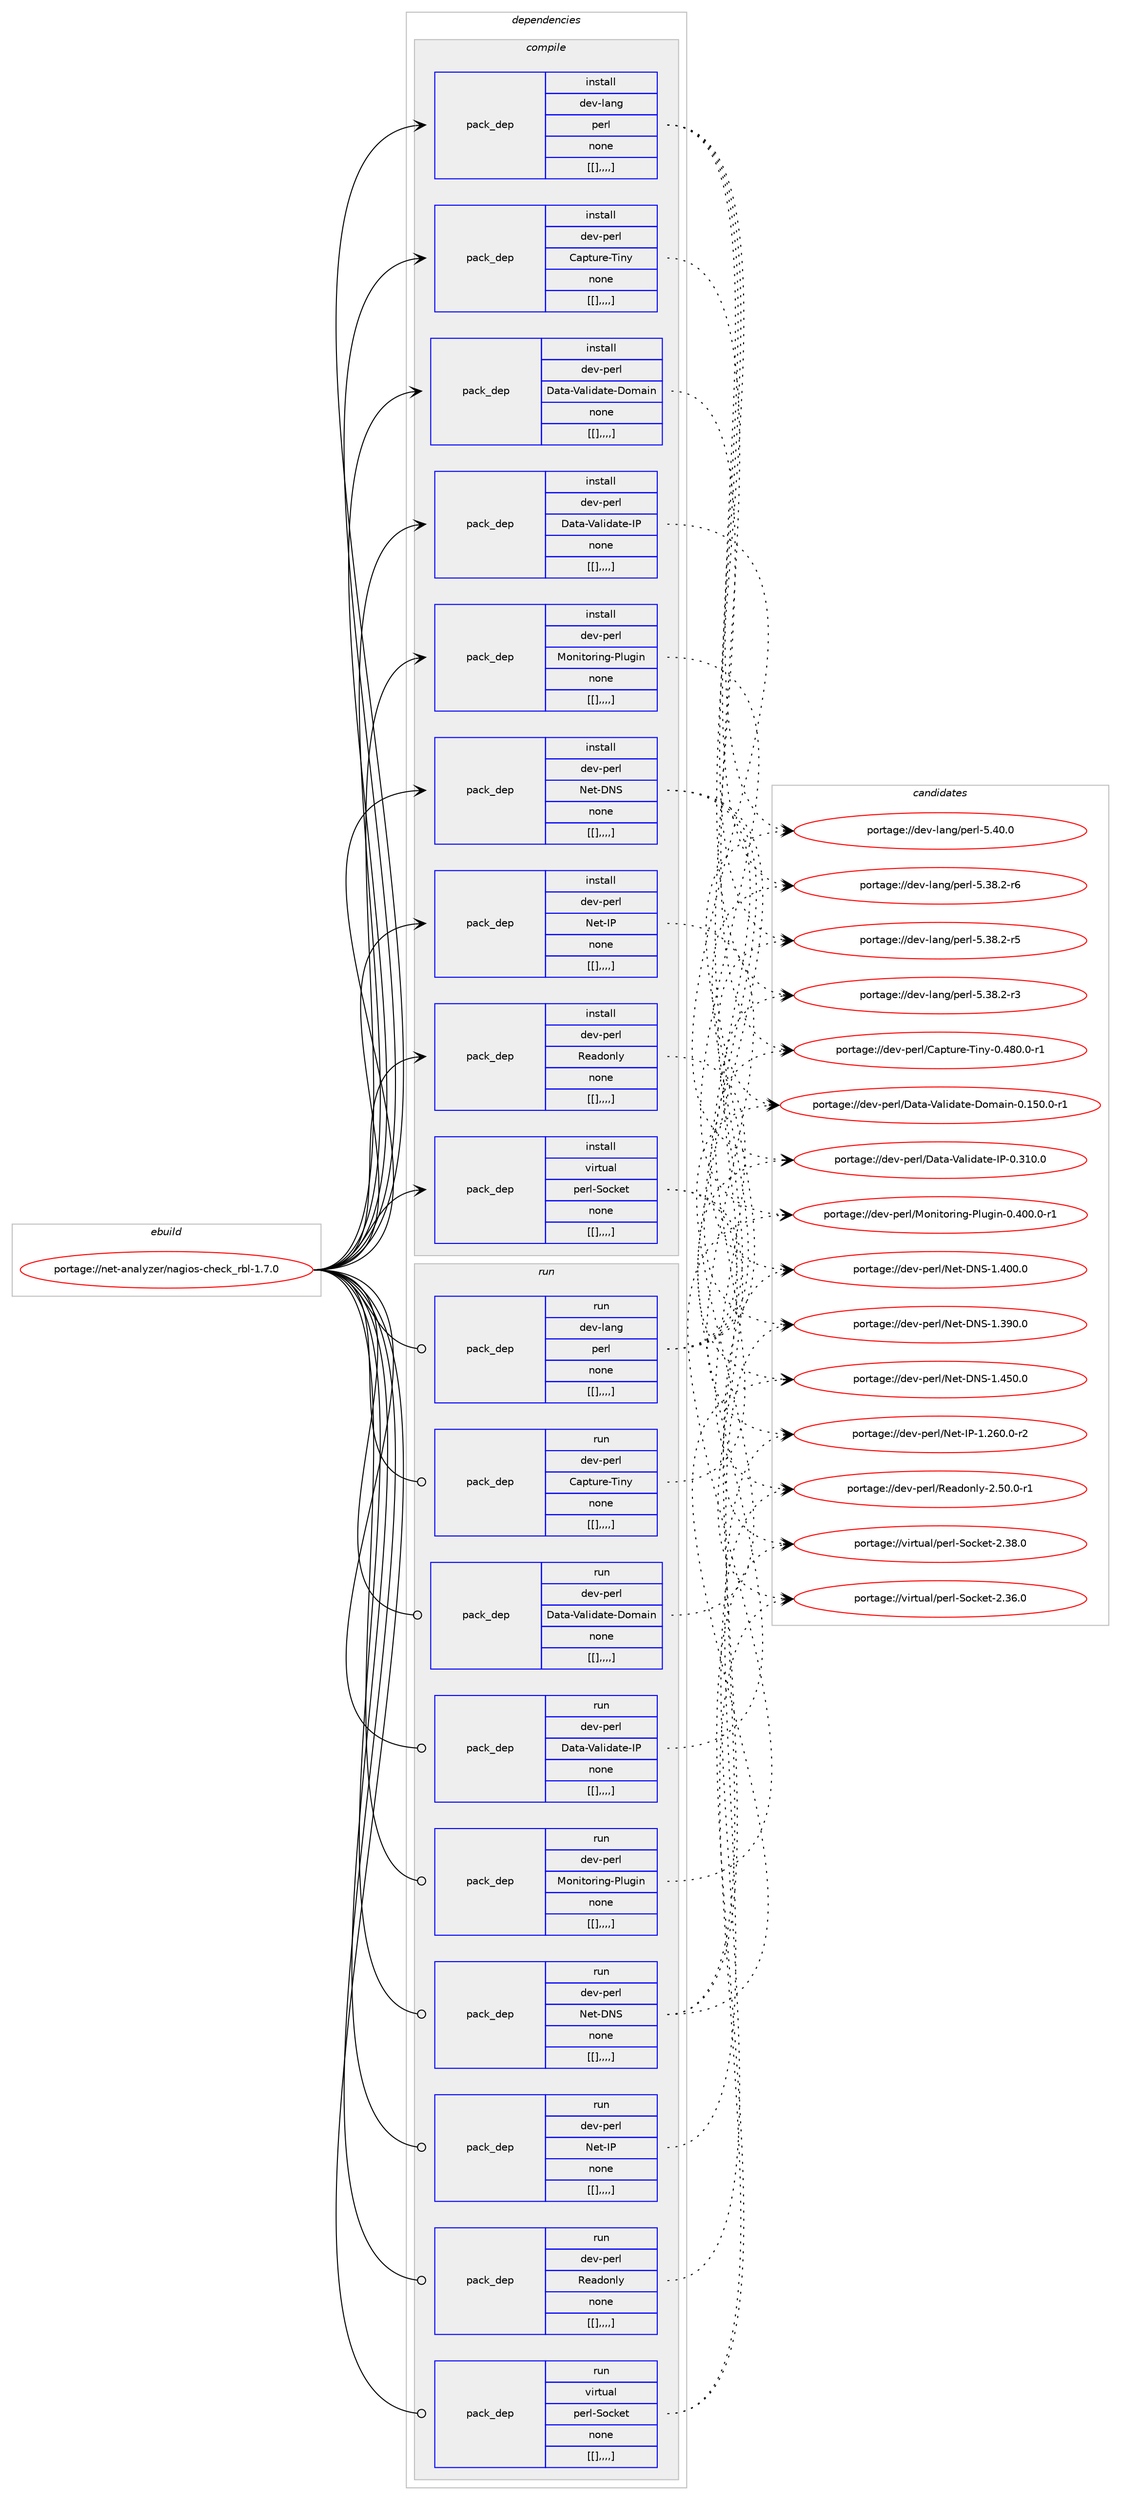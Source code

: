 digraph prolog {

# *************
# Graph options
# *************

newrank=true;
concentrate=true;
compound=true;
graph [rankdir=LR,fontname=Helvetica,fontsize=10,ranksep=1.5];#, ranksep=2.5, nodesep=0.2];
edge  [arrowhead=vee];
node  [fontname=Helvetica,fontsize=10];

# **********
# The ebuild
# **********

subgraph cluster_leftcol {
color=gray;
label=<<i>ebuild</i>>;
id [label="portage://net-analyzer/nagios-check_rbl-1.7.0", color=red, width=4, href="../net-analyzer/nagios-check_rbl-1.7.0.svg"];
}

# ****************
# The dependencies
# ****************

subgraph cluster_midcol {
color=gray;
label=<<i>dependencies</i>>;
subgraph cluster_compile {
fillcolor="#eeeeee";
style=filled;
label=<<i>compile</i>>;
subgraph pack256203 {
dependency350200 [label=<<TABLE BORDER="0" CELLBORDER="1" CELLSPACING="0" CELLPADDING="4" WIDTH="220"><TR><TD ROWSPAN="6" CELLPADDING="30">pack_dep</TD></TR><TR><TD WIDTH="110">install</TD></TR><TR><TD>dev-lang</TD></TR><TR><TD>perl</TD></TR><TR><TD>none</TD></TR><TR><TD>[[],,,,]</TD></TR></TABLE>>, shape=none, color=blue];
}
id:e -> dependency350200:w [weight=20,style="solid",arrowhead="vee"];
subgraph pack256204 {
dependency350201 [label=<<TABLE BORDER="0" CELLBORDER="1" CELLSPACING="0" CELLPADDING="4" WIDTH="220"><TR><TD ROWSPAN="6" CELLPADDING="30">pack_dep</TD></TR><TR><TD WIDTH="110">install</TD></TR><TR><TD>dev-perl</TD></TR><TR><TD>Capture-Tiny</TD></TR><TR><TD>none</TD></TR><TR><TD>[[],,,,]</TD></TR></TABLE>>, shape=none, color=blue];
}
id:e -> dependency350201:w [weight=20,style="solid",arrowhead="vee"];
subgraph pack256205 {
dependency350202 [label=<<TABLE BORDER="0" CELLBORDER="1" CELLSPACING="0" CELLPADDING="4" WIDTH="220"><TR><TD ROWSPAN="6" CELLPADDING="30">pack_dep</TD></TR><TR><TD WIDTH="110">install</TD></TR><TR><TD>dev-perl</TD></TR><TR><TD>Data-Validate-Domain</TD></TR><TR><TD>none</TD></TR><TR><TD>[[],,,,]</TD></TR></TABLE>>, shape=none, color=blue];
}
id:e -> dependency350202:w [weight=20,style="solid",arrowhead="vee"];
subgraph pack256206 {
dependency350203 [label=<<TABLE BORDER="0" CELLBORDER="1" CELLSPACING="0" CELLPADDING="4" WIDTH="220"><TR><TD ROWSPAN="6" CELLPADDING="30">pack_dep</TD></TR><TR><TD WIDTH="110">install</TD></TR><TR><TD>dev-perl</TD></TR><TR><TD>Data-Validate-IP</TD></TR><TR><TD>none</TD></TR><TR><TD>[[],,,,]</TD></TR></TABLE>>, shape=none, color=blue];
}
id:e -> dependency350203:w [weight=20,style="solid",arrowhead="vee"];
subgraph pack256207 {
dependency350204 [label=<<TABLE BORDER="0" CELLBORDER="1" CELLSPACING="0" CELLPADDING="4" WIDTH="220"><TR><TD ROWSPAN="6" CELLPADDING="30">pack_dep</TD></TR><TR><TD WIDTH="110">install</TD></TR><TR><TD>dev-perl</TD></TR><TR><TD>Monitoring-Plugin</TD></TR><TR><TD>none</TD></TR><TR><TD>[[],,,,]</TD></TR></TABLE>>, shape=none, color=blue];
}
id:e -> dependency350204:w [weight=20,style="solid",arrowhead="vee"];
subgraph pack256208 {
dependency350205 [label=<<TABLE BORDER="0" CELLBORDER="1" CELLSPACING="0" CELLPADDING="4" WIDTH="220"><TR><TD ROWSPAN="6" CELLPADDING="30">pack_dep</TD></TR><TR><TD WIDTH="110">install</TD></TR><TR><TD>dev-perl</TD></TR><TR><TD>Net-DNS</TD></TR><TR><TD>none</TD></TR><TR><TD>[[],,,,]</TD></TR></TABLE>>, shape=none, color=blue];
}
id:e -> dependency350205:w [weight=20,style="solid",arrowhead="vee"];
subgraph pack256209 {
dependency350206 [label=<<TABLE BORDER="0" CELLBORDER="1" CELLSPACING="0" CELLPADDING="4" WIDTH="220"><TR><TD ROWSPAN="6" CELLPADDING="30">pack_dep</TD></TR><TR><TD WIDTH="110">install</TD></TR><TR><TD>dev-perl</TD></TR><TR><TD>Net-IP</TD></TR><TR><TD>none</TD></TR><TR><TD>[[],,,,]</TD></TR></TABLE>>, shape=none, color=blue];
}
id:e -> dependency350206:w [weight=20,style="solid",arrowhead="vee"];
subgraph pack256210 {
dependency350207 [label=<<TABLE BORDER="0" CELLBORDER="1" CELLSPACING="0" CELLPADDING="4" WIDTH="220"><TR><TD ROWSPAN="6" CELLPADDING="30">pack_dep</TD></TR><TR><TD WIDTH="110">install</TD></TR><TR><TD>dev-perl</TD></TR><TR><TD>Readonly</TD></TR><TR><TD>none</TD></TR><TR><TD>[[],,,,]</TD></TR></TABLE>>, shape=none, color=blue];
}
id:e -> dependency350207:w [weight=20,style="solid",arrowhead="vee"];
subgraph pack256211 {
dependency350208 [label=<<TABLE BORDER="0" CELLBORDER="1" CELLSPACING="0" CELLPADDING="4" WIDTH="220"><TR><TD ROWSPAN="6" CELLPADDING="30">pack_dep</TD></TR><TR><TD WIDTH="110">install</TD></TR><TR><TD>virtual</TD></TR><TR><TD>perl-Socket</TD></TR><TR><TD>none</TD></TR><TR><TD>[[],,,,]</TD></TR></TABLE>>, shape=none, color=blue];
}
id:e -> dependency350208:w [weight=20,style="solid",arrowhead="vee"];
}
subgraph cluster_compileandrun {
fillcolor="#eeeeee";
style=filled;
label=<<i>compile and run</i>>;
}
subgraph cluster_run {
fillcolor="#eeeeee";
style=filled;
label=<<i>run</i>>;
subgraph pack256212 {
dependency350209 [label=<<TABLE BORDER="0" CELLBORDER="1" CELLSPACING="0" CELLPADDING="4" WIDTH="220"><TR><TD ROWSPAN="6" CELLPADDING="30">pack_dep</TD></TR><TR><TD WIDTH="110">run</TD></TR><TR><TD>dev-lang</TD></TR><TR><TD>perl</TD></TR><TR><TD>none</TD></TR><TR><TD>[[],,,,]</TD></TR></TABLE>>, shape=none, color=blue];
}
id:e -> dependency350209:w [weight=20,style="solid",arrowhead="odot"];
subgraph pack256213 {
dependency350210 [label=<<TABLE BORDER="0" CELLBORDER="1" CELLSPACING="0" CELLPADDING="4" WIDTH="220"><TR><TD ROWSPAN="6" CELLPADDING="30">pack_dep</TD></TR><TR><TD WIDTH="110">run</TD></TR><TR><TD>dev-perl</TD></TR><TR><TD>Capture-Tiny</TD></TR><TR><TD>none</TD></TR><TR><TD>[[],,,,]</TD></TR></TABLE>>, shape=none, color=blue];
}
id:e -> dependency350210:w [weight=20,style="solid",arrowhead="odot"];
subgraph pack256214 {
dependency350211 [label=<<TABLE BORDER="0" CELLBORDER="1" CELLSPACING="0" CELLPADDING="4" WIDTH="220"><TR><TD ROWSPAN="6" CELLPADDING="30">pack_dep</TD></TR><TR><TD WIDTH="110">run</TD></TR><TR><TD>dev-perl</TD></TR><TR><TD>Data-Validate-Domain</TD></TR><TR><TD>none</TD></TR><TR><TD>[[],,,,]</TD></TR></TABLE>>, shape=none, color=blue];
}
id:e -> dependency350211:w [weight=20,style="solid",arrowhead="odot"];
subgraph pack256215 {
dependency350212 [label=<<TABLE BORDER="0" CELLBORDER="1" CELLSPACING="0" CELLPADDING="4" WIDTH="220"><TR><TD ROWSPAN="6" CELLPADDING="30">pack_dep</TD></TR><TR><TD WIDTH="110">run</TD></TR><TR><TD>dev-perl</TD></TR><TR><TD>Data-Validate-IP</TD></TR><TR><TD>none</TD></TR><TR><TD>[[],,,,]</TD></TR></TABLE>>, shape=none, color=blue];
}
id:e -> dependency350212:w [weight=20,style="solid",arrowhead="odot"];
subgraph pack256216 {
dependency350213 [label=<<TABLE BORDER="0" CELLBORDER="1" CELLSPACING="0" CELLPADDING="4" WIDTH="220"><TR><TD ROWSPAN="6" CELLPADDING="30">pack_dep</TD></TR><TR><TD WIDTH="110">run</TD></TR><TR><TD>dev-perl</TD></TR><TR><TD>Monitoring-Plugin</TD></TR><TR><TD>none</TD></TR><TR><TD>[[],,,,]</TD></TR></TABLE>>, shape=none, color=blue];
}
id:e -> dependency350213:w [weight=20,style="solid",arrowhead="odot"];
subgraph pack256217 {
dependency350214 [label=<<TABLE BORDER="0" CELLBORDER="1" CELLSPACING="0" CELLPADDING="4" WIDTH="220"><TR><TD ROWSPAN="6" CELLPADDING="30">pack_dep</TD></TR><TR><TD WIDTH="110">run</TD></TR><TR><TD>dev-perl</TD></TR><TR><TD>Net-DNS</TD></TR><TR><TD>none</TD></TR><TR><TD>[[],,,,]</TD></TR></TABLE>>, shape=none, color=blue];
}
id:e -> dependency350214:w [weight=20,style="solid",arrowhead="odot"];
subgraph pack256218 {
dependency350215 [label=<<TABLE BORDER="0" CELLBORDER="1" CELLSPACING="0" CELLPADDING="4" WIDTH="220"><TR><TD ROWSPAN="6" CELLPADDING="30">pack_dep</TD></TR><TR><TD WIDTH="110">run</TD></TR><TR><TD>dev-perl</TD></TR><TR><TD>Net-IP</TD></TR><TR><TD>none</TD></TR><TR><TD>[[],,,,]</TD></TR></TABLE>>, shape=none, color=blue];
}
id:e -> dependency350215:w [weight=20,style="solid",arrowhead="odot"];
subgraph pack256219 {
dependency350216 [label=<<TABLE BORDER="0" CELLBORDER="1" CELLSPACING="0" CELLPADDING="4" WIDTH="220"><TR><TD ROWSPAN="6" CELLPADDING="30">pack_dep</TD></TR><TR><TD WIDTH="110">run</TD></TR><TR><TD>dev-perl</TD></TR><TR><TD>Readonly</TD></TR><TR><TD>none</TD></TR><TR><TD>[[],,,,]</TD></TR></TABLE>>, shape=none, color=blue];
}
id:e -> dependency350216:w [weight=20,style="solid",arrowhead="odot"];
subgraph pack256220 {
dependency350217 [label=<<TABLE BORDER="0" CELLBORDER="1" CELLSPACING="0" CELLPADDING="4" WIDTH="220"><TR><TD ROWSPAN="6" CELLPADDING="30">pack_dep</TD></TR><TR><TD WIDTH="110">run</TD></TR><TR><TD>virtual</TD></TR><TR><TD>perl-Socket</TD></TR><TR><TD>none</TD></TR><TR><TD>[[],,,,]</TD></TR></TABLE>>, shape=none, color=blue];
}
id:e -> dependency350217:w [weight=20,style="solid",arrowhead="odot"];
}
}

# **************
# The candidates
# **************

subgraph cluster_choices {
rank=same;
color=gray;
label=<<i>candidates</i>>;

subgraph choice256203 {
color=black;
nodesep=1;
choice10010111845108971101034711210111410845534652484648 [label="portage://dev-lang/perl-5.40.0", color=red, width=4,href="../dev-lang/perl-5.40.0.svg"];
choice100101118451089711010347112101114108455346515646504511454 [label="portage://dev-lang/perl-5.38.2-r6", color=red, width=4,href="../dev-lang/perl-5.38.2-r6.svg"];
choice100101118451089711010347112101114108455346515646504511453 [label="portage://dev-lang/perl-5.38.2-r5", color=red, width=4,href="../dev-lang/perl-5.38.2-r5.svg"];
choice100101118451089711010347112101114108455346515646504511451 [label="portage://dev-lang/perl-5.38.2-r3", color=red, width=4,href="../dev-lang/perl-5.38.2-r3.svg"];
dependency350200:e -> choice10010111845108971101034711210111410845534652484648:w [style=dotted,weight="100"];
dependency350200:e -> choice100101118451089711010347112101114108455346515646504511454:w [style=dotted,weight="100"];
dependency350200:e -> choice100101118451089711010347112101114108455346515646504511453:w [style=dotted,weight="100"];
dependency350200:e -> choice100101118451089711010347112101114108455346515646504511451:w [style=dotted,weight="100"];
}
subgraph choice256204 {
color=black;
nodesep=1;
choice10010111845112101114108476797112116117114101458410511012145484652564846484511449 [label="portage://dev-perl/Capture-Tiny-0.480.0-r1", color=red, width=4,href="../dev-perl/Capture-Tiny-0.480.0-r1.svg"];
dependency350201:e -> choice10010111845112101114108476797112116117114101458410511012145484652564846484511449:w [style=dotted,weight="100"];
}
subgraph choice256205 {
color=black;
nodesep=1;
choice10010111845112101114108476897116974586971081051009711610145681111099710511045484649534846484511449 [label="portage://dev-perl/Data-Validate-Domain-0.150.0-r1", color=red, width=4,href="../dev-perl/Data-Validate-Domain-0.150.0-r1.svg"];
dependency350202:e -> choice10010111845112101114108476897116974586971081051009711610145681111099710511045484649534846484511449:w [style=dotted,weight="100"];
}
subgraph choice256206 {
color=black;
nodesep=1;
choice1001011184511210111410847689711697458697108105100971161014573804548465149484648 [label="portage://dev-perl/Data-Validate-IP-0.310.0", color=red, width=4,href="../dev-perl/Data-Validate-IP-0.310.0.svg"];
dependency350203:e -> choice1001011184511210111410847689711697458697108105100971161014573804548465149484648:w [style=dotted,weight="100"];
}
subgraph choice256207 {
color=black;
nodesep=1;
choice100101118451121011141084777111110105116111114105110103458010811710310511045484652484846484511449 [label="portage://dev-perl/Monitoring-Plugin-0.400.0-r1", color=red, width=4,href="../dev-perl/Monitoring-Plugin-0.400.0-r1.svg"];
dependency350204:e -> choice100101118451121011141084777111110105116111114105110103458010811710310511045484652484846484511449:w [style=dotted,weight="100"];
}
subgraph choice256208 {
color=black;
nodesep=1;
choice100101118451121011141084778101116456878834549465253484648 [label="portage://dev-perl/Net-DNS-1.450.0", color=red, width=4,href="../dev-perl/Net-DNS-1.450.0.svg"];
choice100101118451121011141084778101116456878834549465248484648 [label="portage://dev-perl/Net-DNS-1.400.0", color=red, width=4,href="../dev-perl/Net-DNS-1.400.0.svg"];
choice100101118451121011141084778101116456878834549465157484648 [label="portage://dev-perl/Net-DNS-1.390.0", color=red, width=4,href="../dev-perl/Net-DNS-1.390.0.svg"];
dependency350205:e -> choice100101118451121011141084778101116456878834549465253484648:w [style=dotted,weight="100"];
dependency350205:e -> choice100101118451121011141084778101116456878834549465248484648:w [style=dotted,weight="100"];
dependency350205:e -> choice100101118451121011141084778101116456878834549465157484648:w [style=dotted,weight="100"];
}
subgraph choice256209 {
color=black;
nodesep=1;
choice10010111845112101114108477810111645738045494650544846484511450 [label="portage://dev-perl/Net-IP-1.260.0-r2", color=red, width=4,href="../dev-perl/Net-IP-1.260.0-r2.svg"];
dependency350206:e -> choice10010111845112101114108477810111645738045494650544846484511450:w [style=dotted,weight="100"];
}
subgraph choice256210 {
color=black;
nodesep=1;
choice10010111845112101114108478210197100111110108121455046534846484511449 [label="portage://dev-perl/Readonly-2.50.0-r1", color=red, width=4,href="../dev-perl/Readonly-2.50.0-r1.svg"];
dependency350207:e -> choice10010111845112101114108478210197100111110108121455046534846484511449:w [style=dotted,weight="100"];
}
subgraph choice256211 {
color=black;
nodesep=1;
choice118105114116117971084711210111410845831119910710111645504651564648 [label="portage://virtual/perl-Socket-2.38.0", color=red, width=4,href="../virtual/perl-Socket-2.38.0.svg"];
choice118105114116117971084711210111410845831119910710111645504651544648 [label="portage://virtual/perl-Socket-2.36.0", color=red, width=4,href="../virtual/perl-Socket-2.36.0.svg"];
dependency350208:e -> choice118105114116117971084711210111410845831119910710111645504651564648:w [style=dotted,weight="100"];
dependency350208:e -> choice118105114116117971084711210111410845831119910710111645504651544648:w [style=dotted,weight="100"];
}
subgraph choice256212 {
color=black;
nodesep=1;
choice10010111845108971101034711210111410845534652484648 [label="portage://dev-lang/perl-5.40.0", color=red, width=4,href="../dev-lang/perl-5.40.0.svg"];
choice100101118451089711010347112101114108455346515646504511454 [label="portage://dev-lang/perl-5.38.2-r6", color=red, width=4,href="../dev-lang/perl-5.38.2-r6.svg"];
choice100101118451089711010347112101114108455346515646504511453 [label="portage://dev-lang/perl-5.38.2-r5", color=red, width=4,href="../dev-lang/perl-5.38.2-r5.svg"];
choice100101118451089711010347112101114108455346515646504511451 [label="portage://dev-lang/perl-5.38.2-r3", color=red, width=4,href="../dev-lang/perl-5.38.2-r3.svg"];
dependency350209:e -> choice10010111845108971101034711210111410845534652484648:w [style=dotted,weight="100"];
dependency350209:e -> choice100101118451089711010347112101114108455346515646504511454:w [style=dotted,weight="100"];
dependency350209:e -> choice100101118451089711010347112101114108455346515646504511453:w [style=dotted,weight="100"];
dependency350209:e -> choice100101118451089711010347112101114108455346515646504511451:w [style=dotted,weight="100"];
}
subgraph choice256213 {
color=black;
nodesep=1;
choice10010111845112101114108476797112116117114101458410511012145484652564846484511449 [label="portage://dev-perl/Capture-Tiny-0.480.0-r1", color=red, width=4,href="../dev-perl/Capture-Tiny-0.480.0-r1.svg"];
dependency350210:e -> choice10010111845112101114108476797112116117114101458410511012145484652564846484511449:w [style=dotted,weight="100"];
}
subgraph choice256214 {
color=black;
nodesep=1;
choice10010111845112101114108476897116974586971081051009711610145681111099710511045484649534846484511449 [label="portage://dev-perl/Data-Validate-Domain-0.150.0-r1", color=red, width=4,href="../dev-perl/Data-Validate-Domain-0.150.0-r1.svg"];
dependency350211:e -> choice10010111845112101114108476897116974586971081051009711610145681111099710511045484649534846484511449:w [style=dotted,weight="100"];
}
subgraph choice256215 {
color=black;
nodesep=1;
choice1001011184511210111410847689711697458697108105100971161014573804548465149484648 [label="portage://dev-perl/Data-Validate-IP-0.310.0", color=red, width=4,href="../dev-perl/Data-Validate-IP-0.310.0.svg"];
dependency350212:e -> choice1001011184511210111410847689711697458697108105100971161014573804548465149484648:w [style=dotted,weight="100"];
}
subgraph choice256216 {
color=black;
nodesep=1;
choice100101118451121011141084777111110105116111114105110103458010811710310511045484652484846484511449 [label="portage://dev-perl/Monitoring-Plugin-0.400.0-r1", color=red, width=4,href="../dev-perl/Monitoring-Plugin-0.400.0-r1.svg"];
dependency350213:e -> choice100101118451121011141084777111110105116111114105110103458010811710310511045484652484846484511449:w [style=dotted,weight="100"];
}
subgraph choice256217 {
color=black;
nodesep=1;
choice100101118451121011141084778101116456878834549465253484648 [label="portage://dev-perl/Net-DNS-1.450.0", color=red, width=4,href="../dev-perl/Net-DNS-1.450.0.svg"];
choice100101118451121011141084778101116456878834549465248484648 [label="portage://dev-perl/Net-DNS-1.400.0", color=red, width=4,href="../dev-perl/Net-DNS-1.400.0.svg"];
choice100101118451121011141084778101116456878834549465157484648 [label="portage://dev-perl/Net-DNS-1.390.0", color=red, width=4,href="../dev-perl/Net-DNS-1.390.0.svg"];
dependency350214:e -> choice100101118451121011141084778101116456878834549465253484648:w [style=dotted,weight="100"];
dependency350214:e -> choice100101118451121011141084778101116456878834549465248484648:w [style=dotted,weight="100"];
dependency350214:e -> choice100101118451121011141084778101116456878834549465157484648:w [style=dotted,weight="100"];
}
subgraph choice256218 {
color=black;
nodesep=1;
choice10010111845112101114108477810111645738045494650544846484511450 [label="portage://dev-perl/Net-IP-1.260.0-r2", color=red, width=4,href="../dev-perl/Net-IP-1.260.0-r2.svg"];
dependency350215:e -> choice10010111845112101114108477810111645738045494650544846484511450:w [style=dotted,weight="100"];
}
subgraph choice256219 {
color=black;
nodesep=1;
choice10010111845112101114108478210197100111110108121455046534846484511449 [label="portage://dev-perl/Readonly-2.50.0-r1", color=red, width=4,href="../dev-perl/Readonly-2.50.0-r1.svg"];
dependency350216:e -> choice10010111845112101114108478210197100111110108121455046534846484511449:w [style=dotted,weight="100"];
}
subgraph choice256220 {
color=black;
nodesep=1;
choice118105114116117971084711210111410845831119910710111645504651564648 [label="portage://virtual/perl-Socket-2.38.0", color=red, width=4,href="../virtual/perl-Socket-2.38.0.svg"];
choice118105114116117971084711210111410845831119910710111645504651544648 [label="portage://virtual/perl-Socket-2.36.0", color=red, width=4,href="../virtual/perl-Socket-2.36.0.svg"];
dependency350217:e -> choice118105114116117971084711210111410845831119910710111645504651564648:w [style=dotted,weight="100"];
dependency350217:e -> choice118105114116117971084711210111410845831119910710111645504651544648:w [style=dotted,weight="100"];
}
}

}
